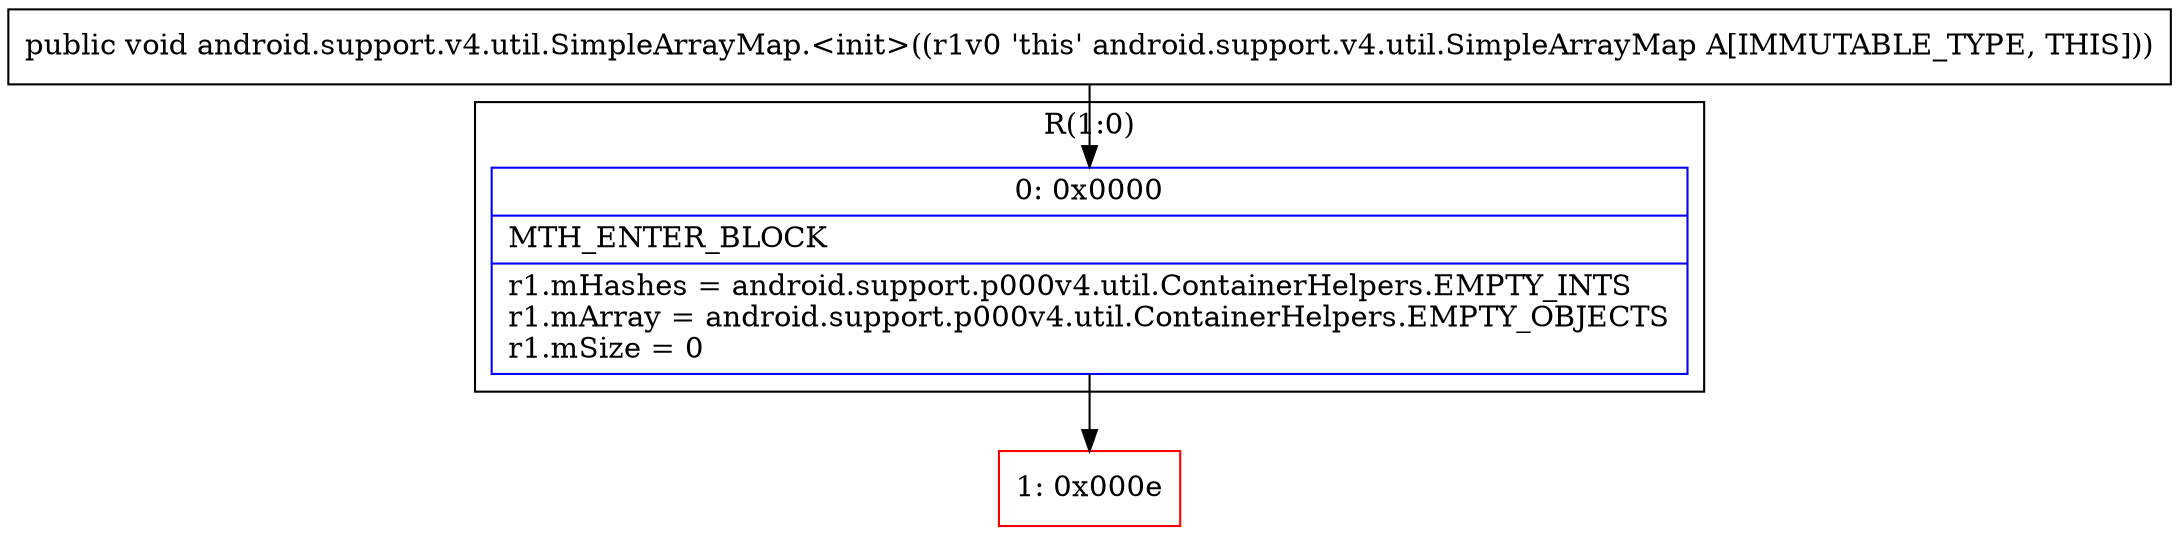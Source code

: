 digraph "CFG forandroid.support.v4.util.SimpleArrayMap.\<init\>()V" {
subgraph cluster_Region_226488791 {
label = "R(1:0)";
node [shape=record,color=blue];
Node_0 [shape=record,label="{0\:\ 0x0000|MTH_ENTER_BLOCK\l|r1.mHashes = android.support.p000v4.util.ContainerHelpers.EMPTY_INTS\lr1.mArray = android.support.p000v4.util.ContainerHelpers.EMPTY_OBJECTS\lr1.mSize = 0\l}"];
}
Node_1 [shape=record,color=red,label="{1\:\ 0x000e}"];
MethodNode[shape=record,label="{public void android.support.v4.util.SimpleArrayMap.\<init\>((r1v0 'this' android.support.v4.util.SimpleArrayMap A[IMMUTABLE_TYPE, THIS])) }"];
MethodNode -> Node_0;
Node_0 -> Node_1;
}

